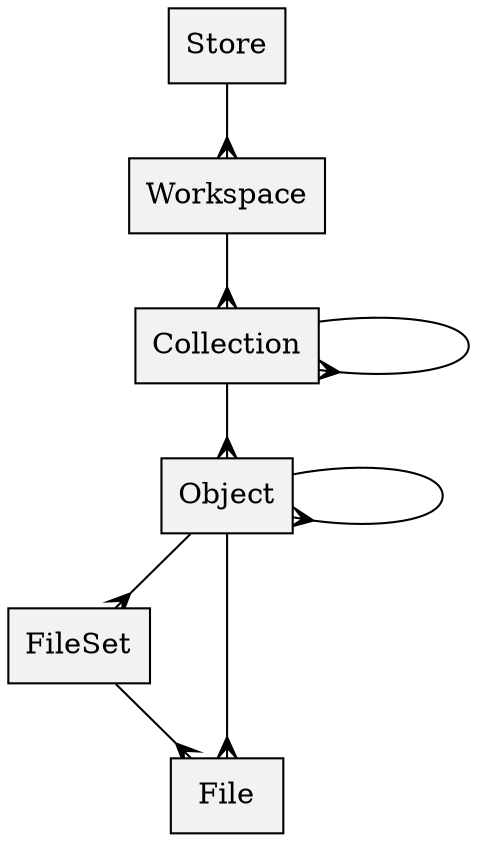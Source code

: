 digraph {
    graph [outputorder = edgesfirst, nodesep = 1]
    node [shape = box, fillcolor = grey95, style = filled]
    edge [arrowhead = crow]

    Store -> Workspace
    Workspace -> Collection -> Object -> FileSet -> File
    Collection -> Collection
    Object -> Object
    Object -> File
}
